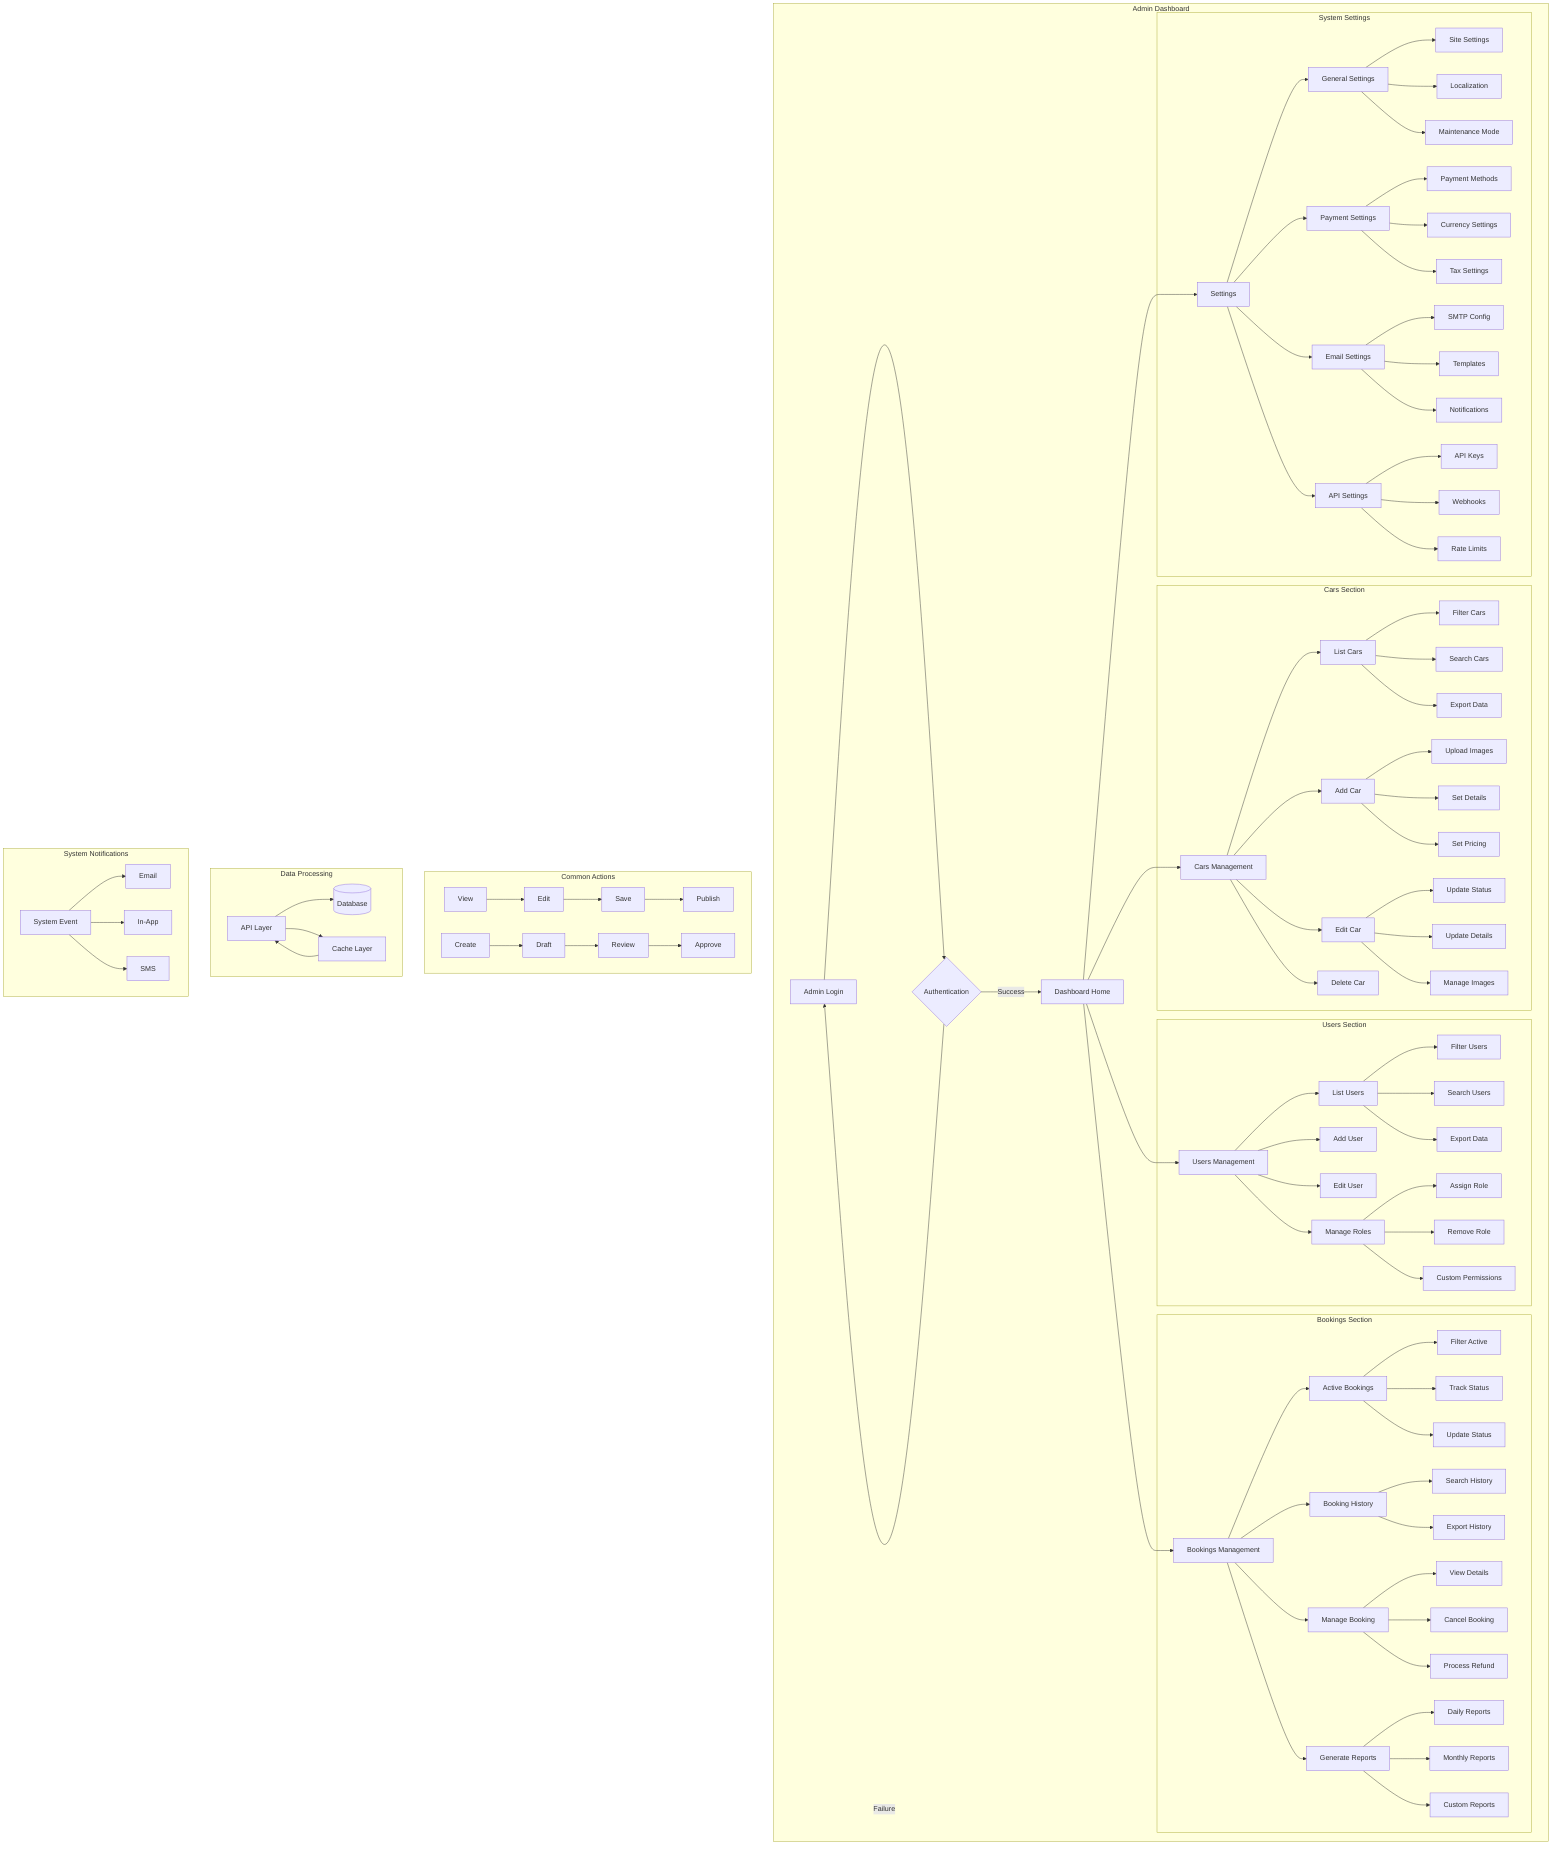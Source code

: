 flowchart TD
    subgraph Admin["Admin Dashboard"]
        A[Admin Login] --> B{Authentication}
        B -->|Success| C[Dashboard Home]
        B -->|Failure| A
        
        C --> D[Cars Management]
        C --> E[Users Management]
        C --> F[Bookings Management]
        C --> G[Settings]
        
        subgraph Cars["Cars Section"]
            D --> D1[List Cars]
            D --> D2[Add Car]
            D --> D3[Edit Car]
            D --> D4[Delete Car]
            
            D1 --> D1a[Filter Cars]
            D1 --> D1b[Search Cars]
            D1 --> D1c[Export Data]
            
            D2 --> D2a[Upload Images]
            D2 --> D2b[Set Details]
            D2 --> D2c[Set Pricing]
            
            D3 --> D3a[Update Status]
            D3 --> D3b[Update Details]
            D3 --> D3c[Manage Images]
        end
        
        subgraph Users["Users Section"]
            E --> E1[List Users]
            E --> E2[Add User]
            E --> E3[Edit User]
            E --> E4[Manage Roles]
            
            E1 --> E1a[Filter Users]
            E1 --> E1b[Search Users]
            E1 --> E1c[Export Data]
            
            E4 --> E4a[Assign Role]
            E4 --> E4b[Remove Role]
            E4 --> E4c[Custom Permissions]
        end
        
        subgraph Bookings["Bookings Section"]
            F --> F1[Active Bookings]
            F --> F2[Booking History]
            F --> F3[Manage Booking]
            F --> F4[Generate Reports]
            
            F1 --> F1a[Filter Active]
            F1 --> F1b[Track Status]
            F1 --> F1c[Update Status]
            
            F2 --> F2a[Search History]
            F2 --> F2b[Export History]
            
            F3 --> F3a[View Details]
            F3 --> F3b[Cancel Booking]
            F3 --> F3c[Process Refund]
            
            F4 --> F4a[Daily Reports]
            F4 --> F4b[Monthly Reports]
            F4 --> F4c[Custom Reports]
        end
        
        subgraph Settings["System Settings"]
            G --> G1[General Settings]
            G --> G2[Payment Settings]
            G --> G3[Email Settings]
            G --> G4[API Settings]
            
            G1 --> G1a[Site Settings]
            G1 --> G1b[Localization]
            G1 --> G1c[Maintenance Mode]
            
            G2 --> G2a[Payment Methods]
            G2 --> G2b[Currency Settings]
            G2 --> G2c[Tax Settings]
            
            G3 --> G3a[SMTP Config]
            G3 --> G3b[Templates]
            G3 --> G3c[Notifications]
            
            G4 --> G4a[API Keys]
            G4 --> G4b[Webhooks]
            G4 --> G4c[Rate Limits]
        end
    end
    
    %% Actions and State Management
    subgraph Actions["Common Actions"]
        X1[View] --> Y1[Edit]
        Y1 --> Z1[Save]
        Z1 --> W1[Publish]
        
        X2[Create] --> Y2[Draft]
        Y2 --> Z2[Review]
        Z2 --> W2[Approve]
    end
    
    %% Data Flow
    subgraph DataFlow["Data Processing"]
        DB[(Database)]
        API[API Layer]
        Cache[Cache Layer]
        
        API --> DB
        API --> Cache
        Cache --> API
    end
    
    %% Notifications
    subgraph Notifications["System Notifications"]
        N1[Email]
        N2[In-App]
        N3[SMS]
        
        Event[System Event] --> N1
        Event --> N2
        Event --> N3
    end